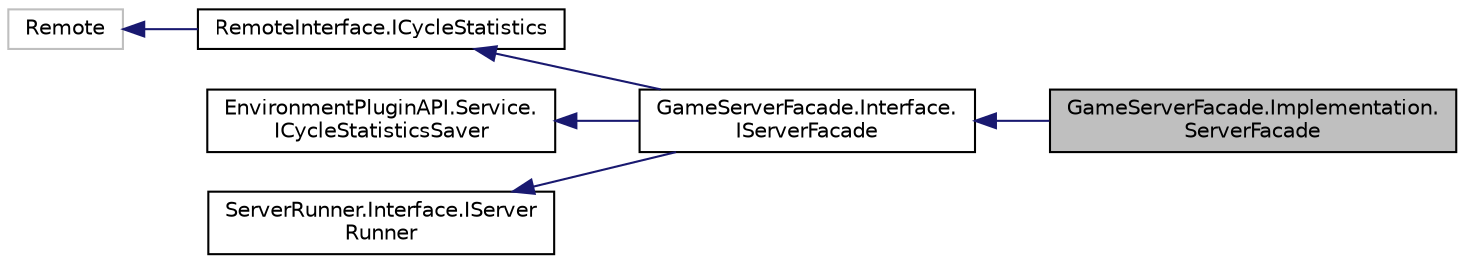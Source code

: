digraph "GameServerFacade.Implementation.ServerFacade"
{
  edge [fontname="Helvetica",fontsize="10",labelfontname="Helvetica",labelfontsize="10"];
  node [fontname="Helvetica",fontsize="10",shape=record];
  rankdir="LR";
  Node1 [label="GameServerFacade.Implementation.\lServerFacade",height=0.2,width=0.4,color="black", fillcolor="grey75", style="filled" fontcolor="black"];
  Node2 -> Node1 [dir="back",color="midnightblue",fontsize="10",style="solid",fontname="Helvetica"];
  Node2 [label="GameServerFacade.Interface.\lIServerFacade",height=0.2,width=0.4,color="black", fillcolor="white", style="filled",URL="$interface_game_server_facade_1_1_interface_1_1_i_server_facade.html"];
  Node3 -> Node2 [dir="back",color="midnightblue",fontsize="10",style="solid",fontname="Helvetica"];
  Node3 [label="RemoteInterface.ICycleStatistics",height=0.2,width=0.4,color="black", fillcolor="white", style="filled",URL="$interface_remote_interface_1_1_i_cycle_statistics.html"];
  Node4 -> Node3 [dir="back",color="midnightblue",fontsize="10",style="solid",fontname="Helvetica"];
  Node4 [label="Remote",height=0.2,width=0.4,color="grey75", fillcolor="white", style="filled"];
  Node5 -> Node2 [dir="back",color="midnightblue",fontsize="10",style="solid",fontname="Helvetica"];
  Node5 [label="EnvironmentPluginAPI.Service.\lICycleStatisticsSaver",height=0.2,width=0.4,color="black", fillcolor="white", style="filled",URL="$interface_environment_plugin_a_p_i_1_1_service_1_1_i_cycle_statistics_saver.html"];
  Node6 -> Node2 [dir="back",color="midnightblue",fontsize="10",style="solid",fontname="Helvetica"];
  Node6 [label="ServerRunner.Interface.IServer\lRunner",height=0.2,width=0.4,color="black", fillcolor="white", style="filled",URL="$interface_server_runner_1_1_interface_1_1_i_server_runner.html"];
}
